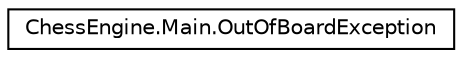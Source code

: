 digraph G
{
  edge [fontname="Helvetica",fontsize="10",labelfontname="Helvetica",labelfontsize="10"];
  node [fontname="Helvetica",fontsize="10",shape=record];
  rankdir=LR;
  Node1 [label="ChessEngine.Main.OutOfBoardException",height=0.2,width=0.4,color="black", fillcolor="white", style="filled",URL="$class_chess_engine_1_1_main_1_1_out_of_board_exception.html"];
}
